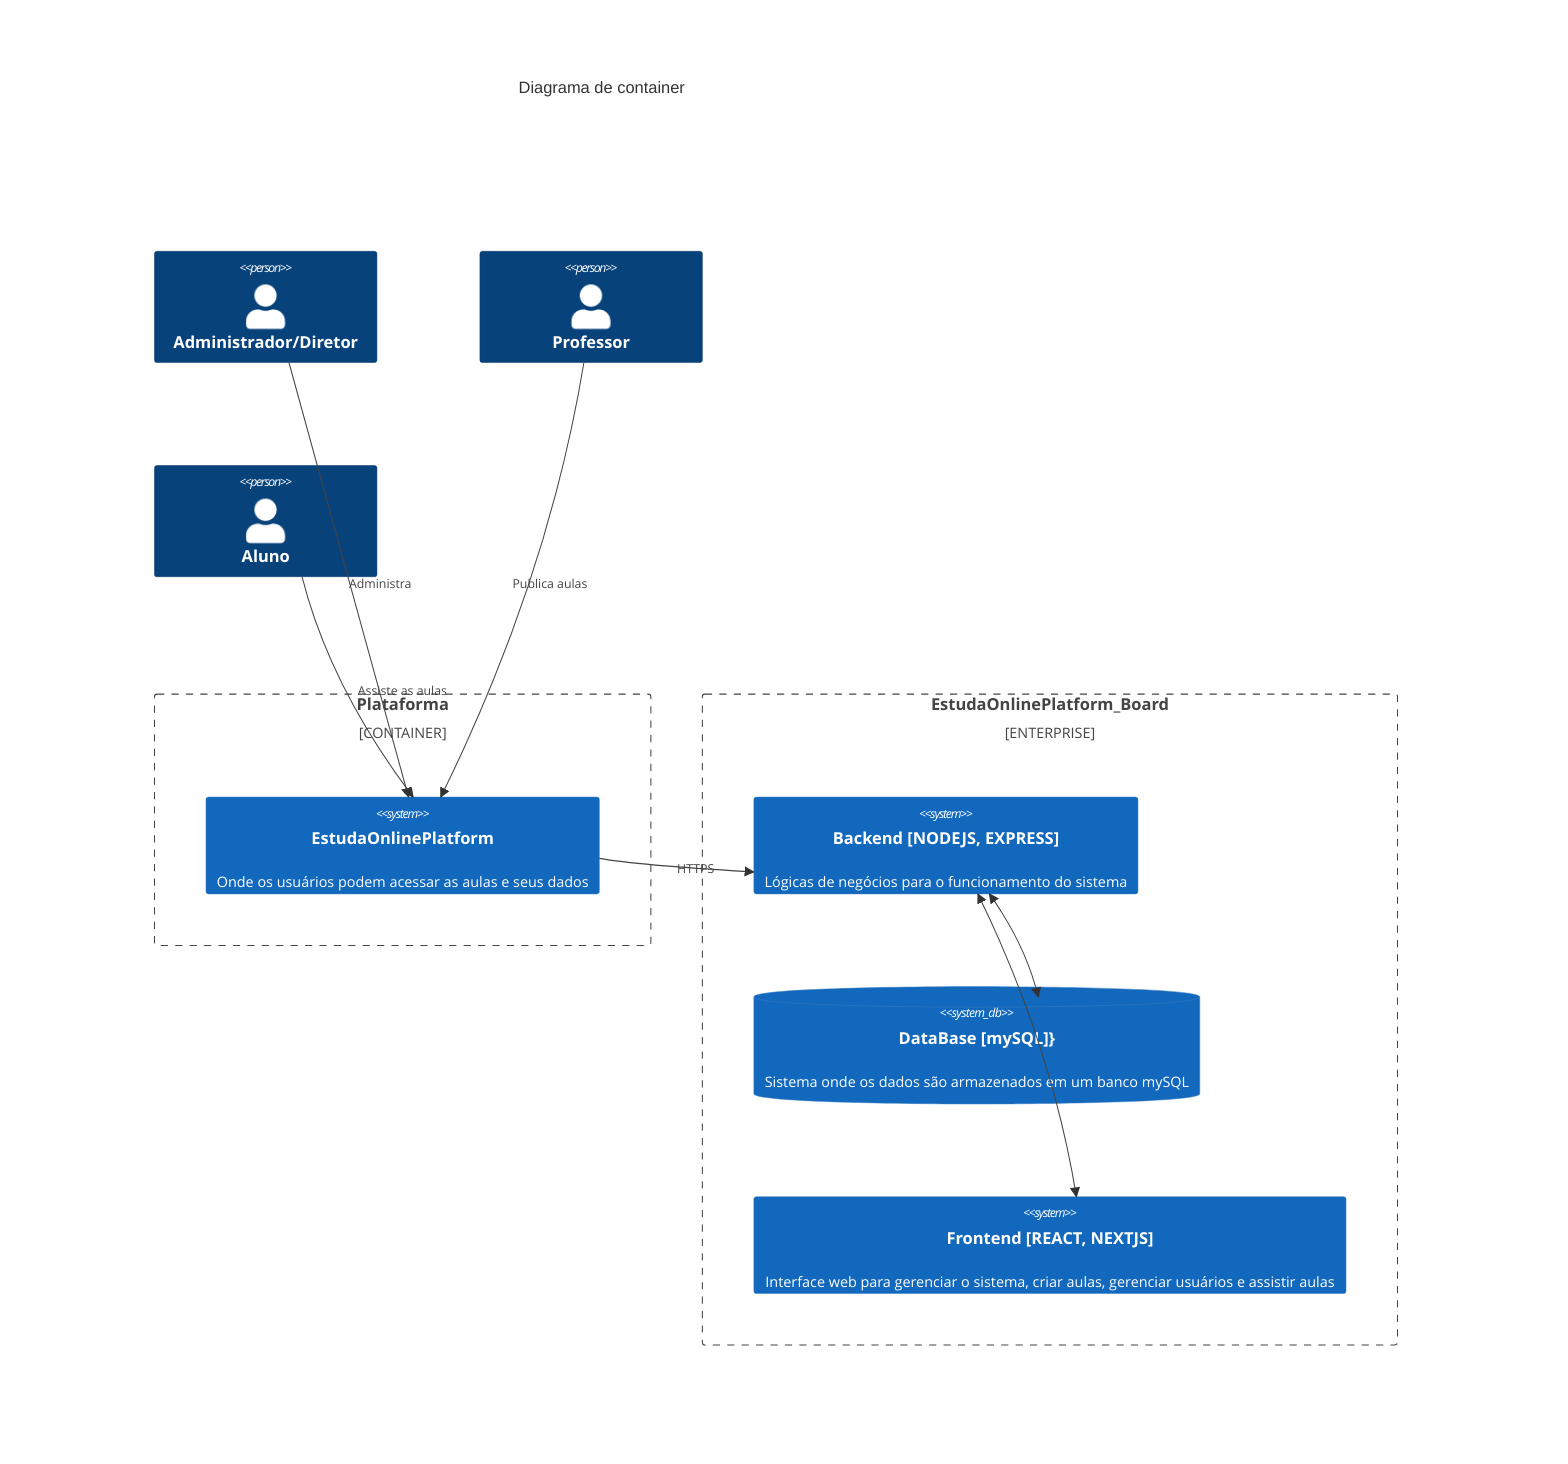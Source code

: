 C4Container
title Diagrama de container

Person(administrador, "Administrador/Diretor")
Person(professor, "Professor")
Person(aluno, "Aluno")

Container_Boundary(plataforma, "Plataforma") {
    System(sistema, "EstudaOnlinePlatform", "Onde os usuários podem acessar as aulas e seus dados")
}


Enterprise_Boundary(b1, "EstudaOnlinePlatform_Board") {
    System(backend, "Backend [NODEJS, EXPRESS]", "Lógicas de negócios para o funcionamento do sistema")
    SystemDb(banco, "DataBase [mySQL]}", "Sistema onde os dados são armazenados em um banco mySQL")
    System(front, "Frontend [REACT, NEXTJS]", "Interface web para gerenciar o sistema, criar aulas, gerenciar usuários e assistir aulas")
}

Rel("administrador","sistema","Administra")
Rel("professor", "sistema", "Publica aulas")
Rel("aluno", "sistema", "Assiste as aulas")

Rel(sistema, "backend", "HTTPS")
BiRel(front, "backend", "")
BiRel(banco, "backend", "")